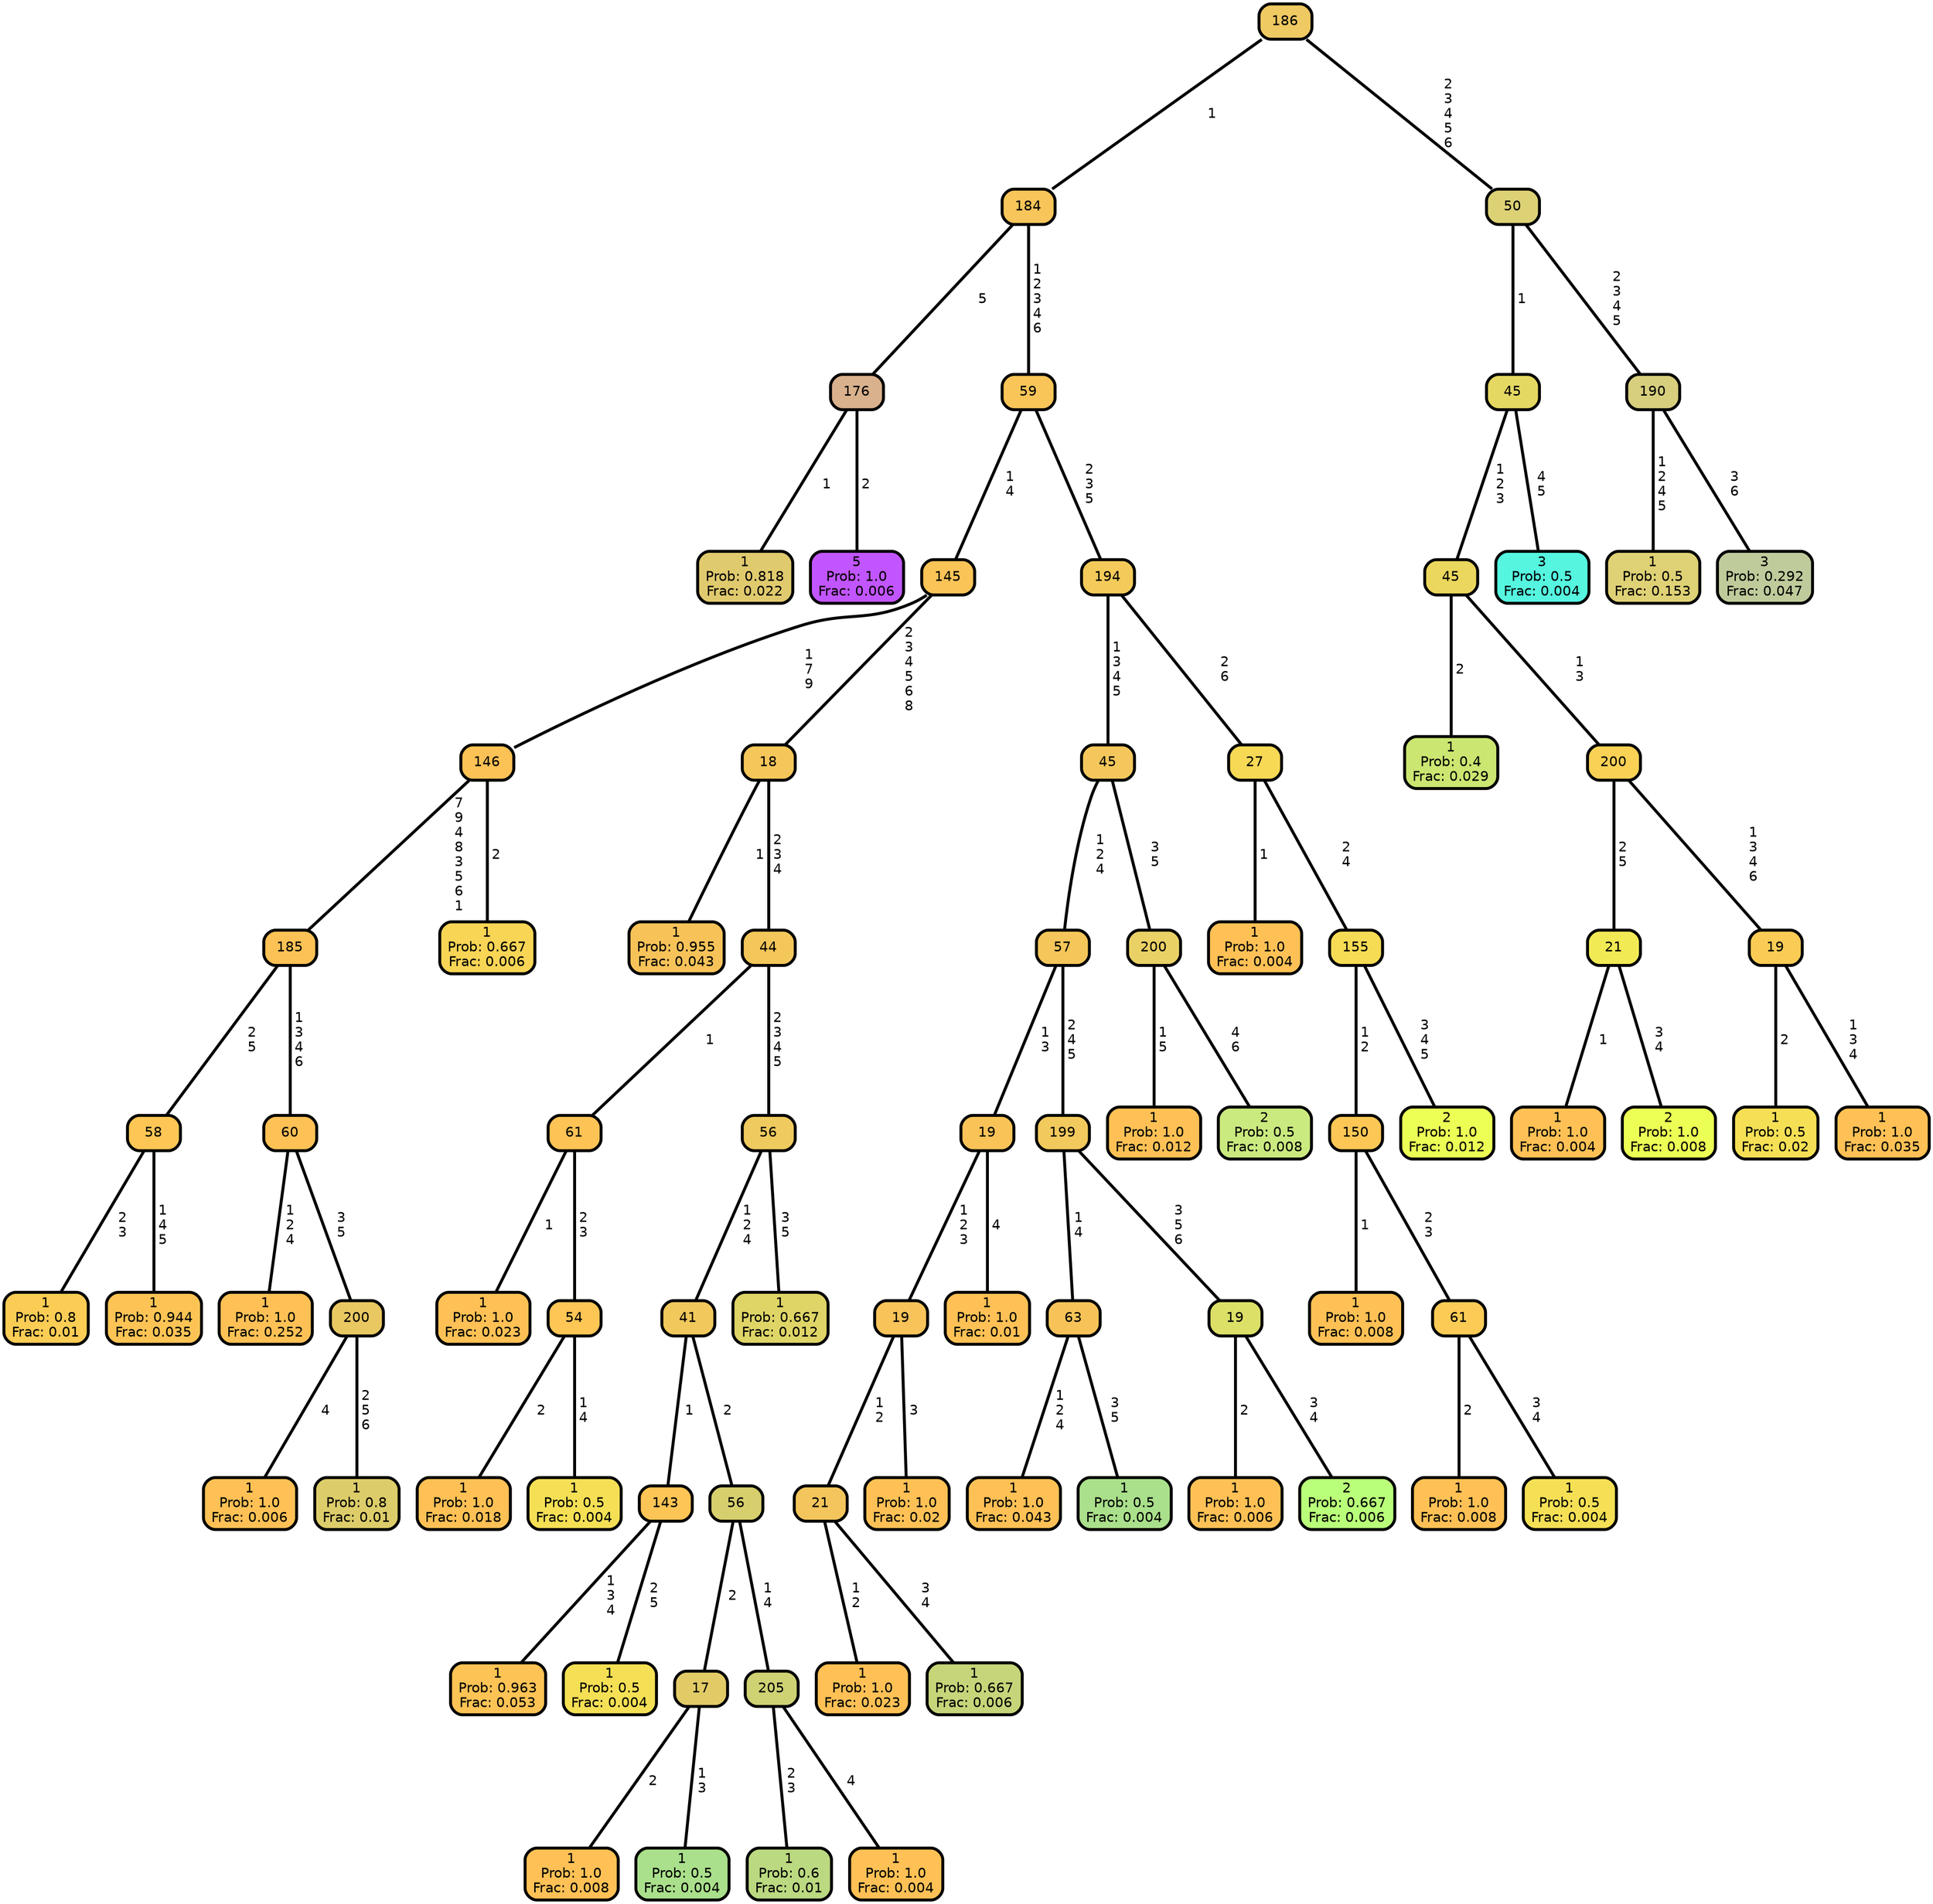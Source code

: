 graph Tree {
node [shape=box, style="filled, rounded",color="black",penwidth="3",fontcolor="black",                 fontname=helvetica] ;
graph [ranksep="0 equally", splines=straight,                 bgcolor=transparent, dpi=200] ;
edge [fontname=helvetica, color=black] ;
0 [label="1
Prob: 0.818
Frac: 0.022", fillcolor="#e0ca6e"] ;
1 [label="176", fillcolor="#d9b18d"] ;
2 [label="5
Prob: 1.0
Frac: 0.006", fillcolor="#c155ff"] ;
3 [label="184", fillcolor="#f7c55a"] ;
4 [label="1
Prob: 0.8
Frac: 0.01", fillcolor="#fbcd55"] ;
5 [label="58", fillcolor="#fdc655"] ;
6 [label="1
Prob: 0.944
Frac: 0.035", fillcolor="#fdc455"] ;
7 [label="185", fillcolor="#fdc255"] ;
8 [label="1
Prob: 1.0
Frac: 0.252", fillcolor="#ffc155"] ;
9 [label="60", fillcolor="#fdc155"] ;
10 [label="1
Prob: 1.0
Frac: 0.006", fillcolor="#ffc155"] ;
11 [label="200", fillcolor="#e9c862"] ;
12 [label="1
Prob: 0.8
Frac: 0.01", fillcolor="#ddcd6a"] ;
13 [label="146", fillcolor="#fdc255"] ;
14 [label="1
Prob: 0.667
Frac: 0.006", fillcolor="#f8d555"] ;
15 [label="145", fillcolor="#fac457"] ;
16 [label="1
Prob: 0.955
Frac: 0.043", fillcolor="#f7c359"] ;
17 [label="18", fillcolor="#f5c75a"] ;
18 [label="1
Prob: 1.0
Frac: 0.023", fillcolor="#ffc155"] ;
19 [label="61", fillcolor="#fec355"] ;
20 [label="1
Prob: 1.0
Frac: 0.018", fillcolor="#ffc155"] ;
21 [label="54", fillcolor="#fdc655"] ;
22 [label="1
Prob: 0.5
Frac: 0.004", fillcolor="#f5e055"] ;
23 [label="44", fillcolor="#f4c75b"] ;
24 [label="1
Prob: 0.963
Frac: 0.053", fillcolor="#fec355"] ;
25 [label="143", fillcolor="#fdc555"] ;
26 [label="1
Prob: 0.5
Frac: 0.004", fillcolor="#f5e055"] ;
27 [label="41", fillcolor="#f1c85c"] ;
28 [label="1
Prob: 1.0
Frac: 0.008", fillcolor="#ffc155"] ;
29 [label="17", fillcolor="#e2cb67"] ;
30 [label="1
Prob: 0.5
Frac: 0.004", fillcolor="#aae08b"] ;
31 [label="56", fillcolor="#d7cf6d"] ;
32 [label="1
Prob: 0.6
Frac: 0.01", fillcolor="#bbd980"] ;
33 [label="205", fillcolor="#ced273"] ;
34 [label="1
Prob: 1.0
Frac: 0.004", fillcolor="#ffc155"] ;
35 [label="56", fillcolor="#efca5e"] ;
36 [label="1
Prob: 0.667
Frac: 0.012", fillcolor="#dfd567"] ;
37 [label="59", fillcolor="#f9c558"] ;
38 [label="1
Prob: 1.0
Frac: 0.023", fillcolor="#ffc155"] ;
39 [label="21", fillcolor="#f3c55c"] ;
40 [label="1
Prob: 0.667
Frac: 0.006", fillcolor="#c6d579"] ;
41 [label="19", fillcolor="#f8c359"] ;
42 [label="1
Prob: 1.0
Frac: 0.02", fillcolor="#ffc155"] ;
43 [label="19", fillcolor="#f9c358"] ;
44 [label="1
Prob: 1.0
Frac: 0.01", fillcolor="#ffc155"] ;
45 [label="57", fillcolor="#f5c65a"] ;
46 [label="1
Prob: 1.0
Frac: 0.043", fillcolor="#ffc155"] ;
47 [label="63", fillcolor="#f7c359"] ;
48 [label="1
Prob: 0.5
Frac: 0.004", fillcolor="#aae08b"] ;
49 [label="199", fillcolor="#f2c95c"] ;
50 [label="1
Prob: 1.0
Frac: 0.006", fillcolor="#ffc155"] ;
51 [label="19", fillcolor="#dce067"] ;
52 [label="2
Prob: 0.667
Frac: 0.006", fillcolor="#b9ff79"] ;
53 [label="45", fillcolor="#f4c75c"] ;
54 [label="1
Prob: 1.0
Frac: 0.012", fillcolor="#ffc155"] ;
55 [label="200", fillcolor="#ead166"] ;
56 [label="2
Prob: 0.5
Frac: 0.008", fillcolor="#caea7f"] ;
57 [label="194", fillcolor="#f4cb5a"] ;
58 [label="1
Prob: 1.0
Frac: 0.004", fillcolor="#ffc155"] ;
59 [label="27", fillcolor="#f7d955"] ;
60 [label="1
Prob: 1.0
Frac: 0.008", fillcolor="#ffc155"] ;
61 [label="150", fillcolor="#fdc755"] ;
62 [label="1
Prob: 1.0
Frac: 0.008", fillcolor="#ffc155"] ;
63 [label="61", fillcolor="#fbcb55"] ;
64 [label="1
Prob: 0.5
Frac: 0.004", fillcolor="#f5e055"] ;
65 [label="155", fillcolor="#f6dc55"] ;
66 [label="2
Prob: 1.0
Frac: 0.012", fillcolor="#ebff55"] ;
67 [label="186", fillcolor="#efc962"] ;
68 [label="1
Prob: 0.4
Frac: 0.029", fillcolor="#cbe671"] ;
69 [label="45", fillcolor="#ebd75d"] ;
70 [label="1
Prob: 1.0
Frac: 0.004", fillcolor="#ffc155"] ;
71 [label="21", fillcolor="#f1ea55"] ;
72 [label="2
Prob: 1.0
Frac: 0.008", fillcolor="#ebff55"] ;
73 [label="200", fillcolor="#f9d155"] ;
74 [label="1
Prob: 0.5
Frac: 0.02", fillcolor="#f5e055"] ;
75 [label="19", fillcolor="#fbcc55"] ;
76 [label="1
Prob: 1.0
Frac: 0.035", fillcolor="#ffc155"] ;
77 [label="45", fillcolor="#e5d862"] ;
78 [label="3
Prob: 0.5
Frac: 0.004", fillcolor="#55f5e0"] ;
79 [label="50", fillcolor="#dcd275"] ;
80 [label="1
Prob: 0.5
Frac: 0.153", fillcolor="#dfd175"] ;
81 [label="190", fillcolor="#d7cf7e"] ;
82 [label="3
Prob: 0.292
Frac: 0.047", fillcolor="#bfcb9b"] ;
1 -- 0 [label=" 1",penwidth=3] ;
1 -- 2 [label=" 2",penwidth=3] ;
3 -- 1 [label=" 5",penwidth=3] ;
3 -- 37 [label=" 1\n 2\n 3\n 4\n 6",penwidth=3] ;
5 -- 4 [label=" 2\n 3",penwidth=3] ;
5 -- 6 [label=" 1\n 4\n 5",penwidth=3] ;
7 -- 5 [label=" 2\n 5",penwidth=3] ;
7 -- 9 [label=" 1\n 3\n 4\n 6",penwidth=3] ;
9 -- 8 [label=" 1\n 2\n 4",penwidth=3] ;
9 -- 11 [label=" 3\n 5",penwidth=3] ;
11 -- 10 [label=" 4",penwidth=3] ;
11 -- 12 [label=" 2\n 5\n 6",penwidth=3] ;
13 -- 7 [label=" 7\n 9\n 4\n 8\n 3\n 5\n 6\n 1",penwidth=3] ;
13 -- 14 [label=" 2",penwidth=3] ;
15 -- 13 [label=" 1\n 7\n 9",penwidth=3] ;
15 -- 17 [label=" 2\n 3\n 4\n 5\n 6\n 8",penwidth=3] ;
17 -- 16 [label=" 1",penwidth=3] ;
17 -- 23 [label=" 2\n 3\n 4",penwidth=3] ;
19 -- 18 [label=" 1",penwidth=3] ;
19 -- 21 [label=" 2\n 3",penwidth=3] ;
21 -- 20 [label=" 2",penwidth=3] ;
21 -- 22 [label=" 1\n 4",penwidth=3] ;
23 -- 19 [label=" 1",penwidth=3] ;
23 -- 35 [label=" 2\n 3\n 4\n 5",penwidth=3] ;
25 -- 24 [label=" 1\n 3\n 4",penwidth=3] ;
25 -- 26 [label=" 2\n 5",penwidth=3] ;
27 -- 25 [label=" 1",penwidth=3] ;
27 -- 31 [label=" 2",penwidth=3] ;
29 -- 28 [label=" 2",penwidth=3] ;
29 -- 30 [label=" 1\n 3",penwidth=3] ;
31 -- 29 [label=" 2",penwidth=3] ;
31 -- 33 [label=" 1\n 4",penwidth=3] ;
33 -- 32 [label=" 2\n 3",penwidth=3] ;
33 -- 34 [label=" 4",penwidth=3] ;
35 -- 27 [label=" 1\n 2\n 4",penwidth=3] ;
35 -- 36 [label=" 3\n 5",penwidth=3] ;
37 -- 15 [label=" 1\n 4",penwidth=3] ;
37 -- 57 [label=" 2\n 3\n 5",penwidth=3] ;
39 -- 38 [label=" 1\n 2",penwidth=3] ;
39 -- 40 [label=" 3\n 4",penwidth=3] ;
41 -- 39 [label=" 1\n 2",penwidth=3] ;
41 -- 42 [label=" 3",penwidth=3] ;
43 -- 41 [label=" 1\n 2\n 3",penwidth=3] ;
43 -- 44 [label=" 4",penwidth=3] ;
45 -- 43 [label=" 1\n 3",penwidth=3] ;
45 -- 49 [label=" 2\n 4\n 5",penwidth=3] ;
47 -- 46 [label=" 1\n 2\n 4",penwidth=3] ;
47 -- 48 [label=" 3\n 5",penwidth=3] ;
49 -- 47 [label=" 1\n 4",penwidth=3] ;
49 -- 51 [label=" 3\n 5\n 6",penwidth=3] ;
51 -- 50 [label=" 2",penwidth=3] ;
51 -- 52 [label=" 3\n 4",penwidth=3] ;
53 -- 45 [label=" 1\n 2\n 4",penwidth=3] ;
53 -- 55 [label=" 3\n 5",penwidth=3] ;
55 -- 54 [label=" 1\n 5",penwidth=3] ;
55 -- 56 [label=" 4\n 6",penwidth=3] ;
57 -- 53 [label=" 1\n 3\n 4\n 5",penwidth=3] ;
57 -- 59 [label=" 2\n 6",penwidth=3] ;
59 -- 58 [label=" 1",penwidth=3] ;
59 -- 65 [label=" 2\n 4",penwidth=3] ;
61 -- 60 [label=" 1",penwidth=3] ;
61 -- 63 [label=" 2\n 3",penwidth=3] ;
63 -- 62 [label=" 2",penwidth=3] ;
63 -- 64 [label=" 3\n 4",penwidth=3] ;
65 -- 61 [label=" 1\n 2",penwidth=3] ;
65 -- 66 [label=" 3\n 4\n 5",penwidth=3] ;
67 -- 3 [label=" 1",penwidth=3] ;
67 -- 79 [label=" 2\n 3\n 4\n 5\n 6",penwidth=3] ;
69 -- 68 [label=" 2",penwidth=3] ;
69 -- 73 [label=" 1\n 3",penwidth=3] ;
71 -- 70 [label=" 1",penwidth=3] ;
71 -- 72 [label=" 3\n 4",penwidth=3] ;
73 -- 71 [label=" 2\n 5",penwidth=3] ;
73 -- 75 [label=" 1\n 3\n 4\n 6",penwidth=3] ;
75 -- 74 [label=" 2",penwidth=3] ;
75 -- 76 [label=" 1\n 3\n 4",penwidth=3] ;
77 -- 69 [label=" 1\n 2\n 3",penwidth=3] ;
77 -- 78 [label=" 4\n 5",penwidth=3] ;
79 -- 77 [label=" 1",penwidth=3] ;
79 -- 81 [label=" 2\n 3\n 4\n 5",penwidth=3] ;
81 -- 80 [label=" 1\n 2\n 4\n 5",penwidth=3] ;
81 -- 82 [label=" 3\n 6",penwidth=3] ;
{rank = same;}}